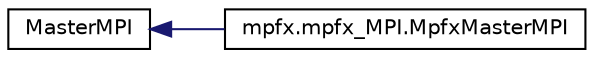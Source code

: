 digraph G
{
  edge [fontname="Helvetica",fontsize="10",labelfontname="Helvetica",labelfontsize="10"];
  node [fontname="Helvetica",fontsize="10",shape=record];
  rankdir=LR;
  Node1 [label="MasterMPI",height=0.2,width=0.4,color="black", fillcolor="white", style="filled",URL="$classMasterMPI.html"];
  Node1 -> Node2 [dir=back,color="midnightblue",fontsize="10",style="solid",fontname="Helvetica"];
  Node2 [label="mpfx.mpfx_MPI.MpfxMasterMPI",height=0.2,width=0.4,color="black", fillcolor="white", style="filled",URL="$classmpfx_1_1mpfx__MPI_1_1MpfxMasterMPI.html",tooltip="Master calculator for MPI: distribute jobs to workers and collect/process their results."];
}
